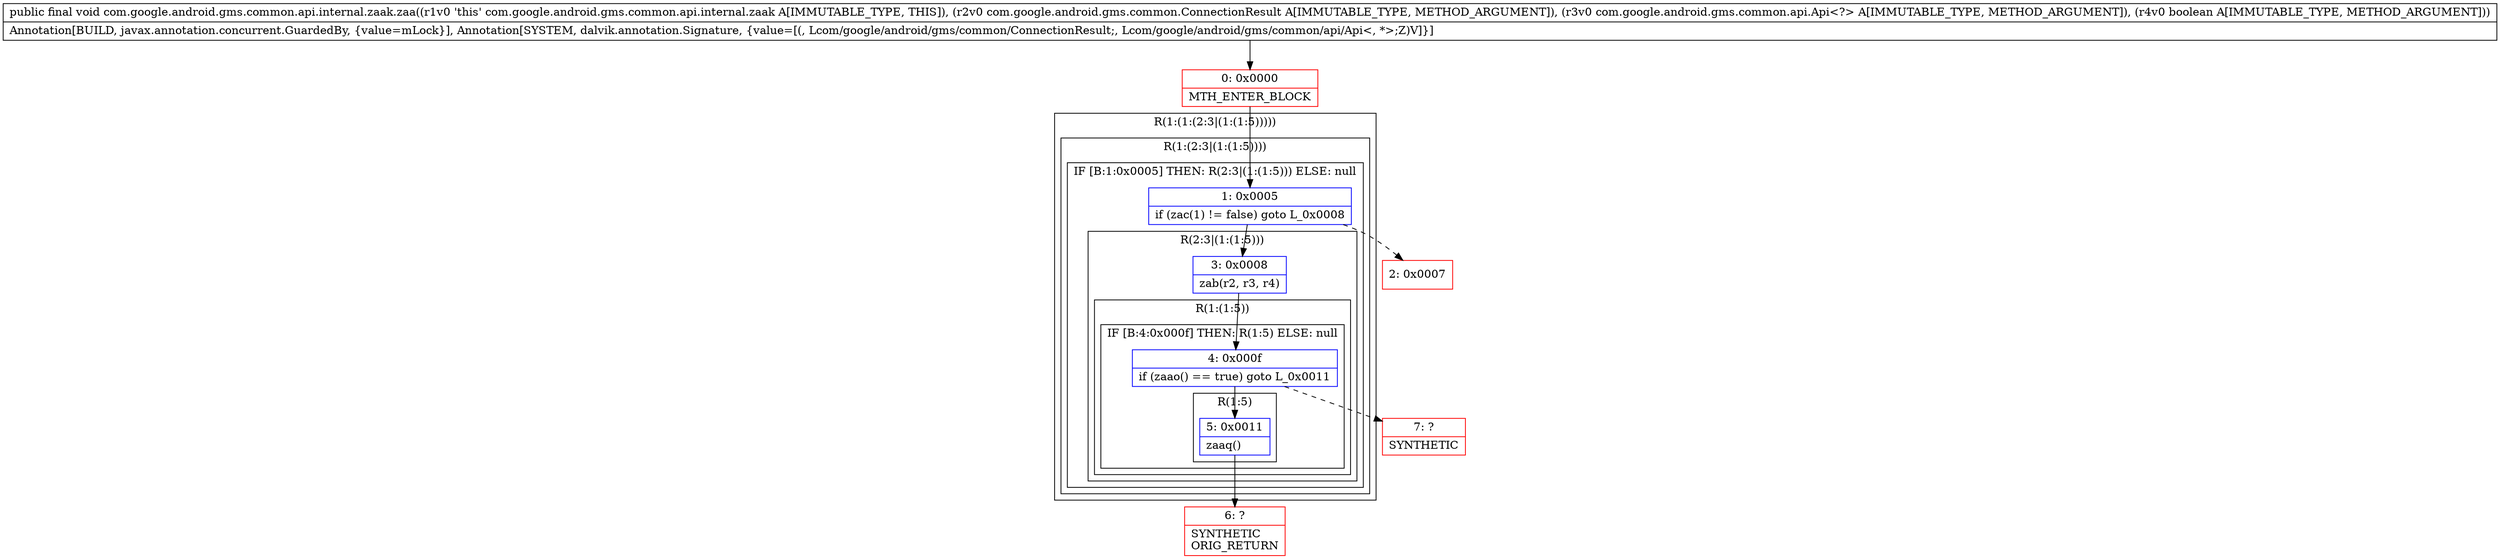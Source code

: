 digraph "CFG forcom.google.android.gms.common.api.internal.zaak.zaa(Lcom\/google\/android\/gms\/common\/ConnectionResult;Lcom\/google\/android\/gms\/common\/api\/Api;Z)V" {
subgraph cluster_Region_1042502729 {
label = "R(1:(1:(2:3|(1:(1:5)))))";
node [shape=record,color=blue];
subgraph cluster_Region_739596383 {
label = "R(1:(2:3|(1:(1:5))))";
node [shape=record,color=blue];
subgraph cluster_IfRegion_1629833016 {
label = "IF [B:1:0x0005] THEN: R(2:3|(1:(1:5))) ELSE: null";
node [shape=record,color=blue];
Node_1 [shape=record,label="{1\:\ 0x0005|if (zac(1) != false) goto L_0x0008\l}"];
subgraph cluster_Region_689274563 {
label = "R(2:3|(1:(1:5)))";
node [shape=record,color=blue];
Node_3 [shape=record,label="{3\:\ 0x0008|zab(r2, r3, r4)\l}"];
subgraph cluster_Region_221308596 {
label = "R(1:(1:5))";
node [shape=record,color=blue];
subgraph cluster_IfRegion_199327981 {
label = "IF [B:4:0x000f] THEN: R(1:5) ELSE: null";
node [shape=record,color=blue];
Node_4 [shape=record,label="{4\:\ 0x000f|if (zaao() == true) goto L_0x0011\l}"];
subgraph cluster_Region_1077283374 {
label = "R(1:5)";
node [shape=record,color=blue];
Node_5 [shape=record,label="{5\:\ 0x0011|zaaq()\l}"];
}
}
}
}
}
}
}
Node_0 [shape=record,color=red,label="{0\:\ 0x0000|MTH_ENTER_BLOCK\l}"];
Node_2 [shape=record,color=red,label="{2\:\ 0x0007}"];
Node_6 [shape=record,color=red,label="{6\:\ ?|SYNTHETIC\lORIG_RETURN\l}"];
Node_7 [shape=record,color=red,label="{7\:\ ?|SYNTHETIC\l}"];
MethodNode[shape=record,label="{public final void com.google.android.gms.common.api.internal.zaak.zaa((r1v0 'this' com.google.android.gms.common.api.internal.zaak A[IMMUTABLE_TYPE, THIS]), (r2v0 com.google.android.gms.common.ConnectionResult A[IMMUTABLE_TYPE, METHOD_ARGUMENT]), (r3v0 com.google.android.gms.common.api.Api\<?\> A[IMMUTABLE_TYPE, METHOD_ARGUMENT]), (r4v0 boolean A[IMMUTABLE_TYPE, METHOD_ARGUMENT]))  | Annotation[BUILD, javax.annotation.concurrent.GuardedBy, \{value=mLock\}], Annotation[SYSTEM, dalvik.annotation.Signature, \{value=[(, Lcom\/google\/android\/gms\/common\/ConnectionResult;, Lcom\/google\/android\/gms\/common\/api\/Api\<, *\>;Z)V]\}]\l}"];
MethodNode -> Node_0;
Node_1 -> Node_2[style=dashed];
Node_1 -> Node_3;
Node_3 -> Node_4;
Node_4 -> Node_5;
Node_4 -> Node_7[style=dashed];
Node_5 -> Node_6;
Node_0 -> Node_1;
}

